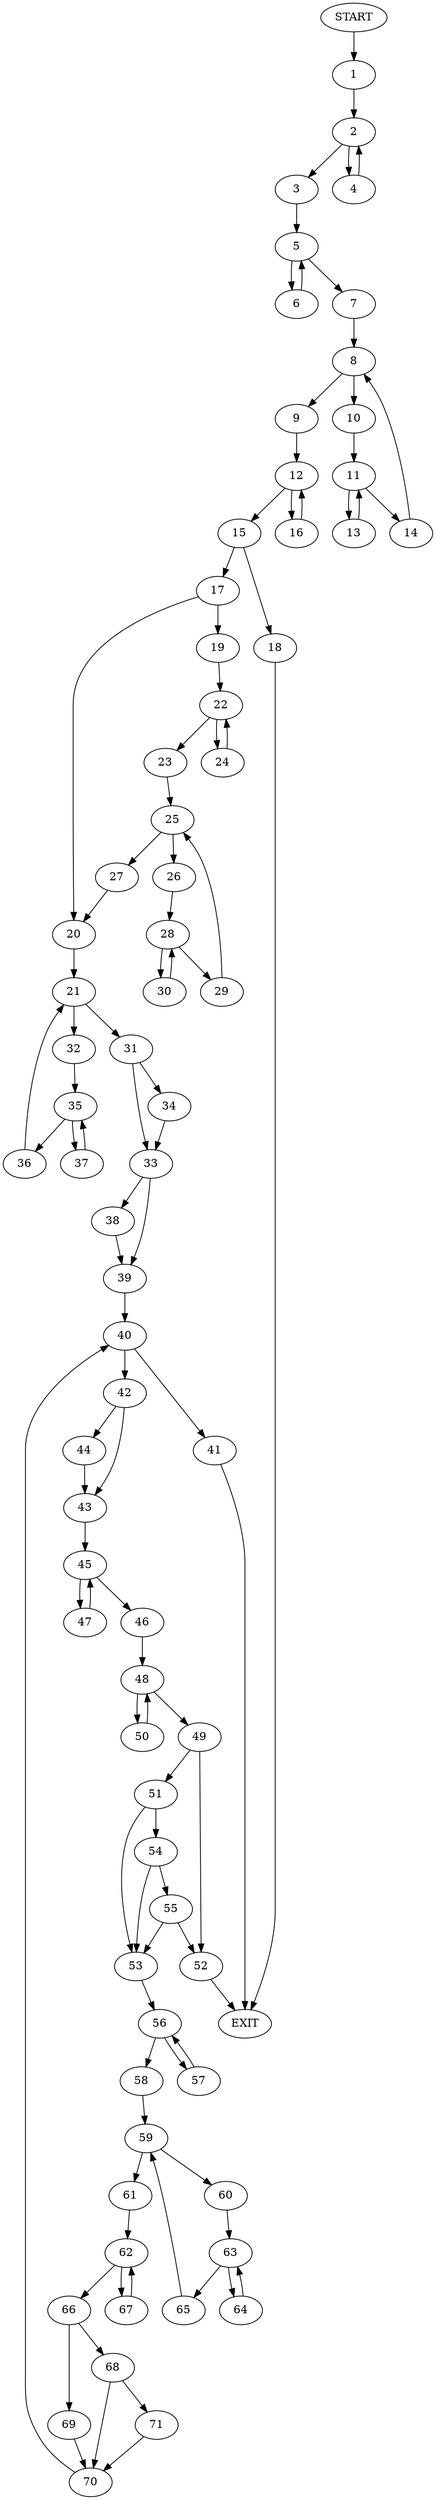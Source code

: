 digraph {
0 [label="START"]
72 [label="EXIT"]
0 -> 1
1 -> 2
2 -> 3
2 -> 4
3 -> 5
4 -> 2
5 -> 6
5 -> 7
6 -> 5
7 -> 8
8 -> 9
8 -> 10
10 -> 11
9 -> 12
11 -> 13
11 -> 14
14 -> 8
13 -> 11
12 -> 15
12 -> 16
16 -> 12
15 -> 17
15 -> 18
18 -> 72
17 -> 19
17 -> 20
20 -> 21
19 -> 22
22 -> 23
22 -> 24
24 -> 22
23 -> 25
25 -> 26
25 -> 27
27 -> 20
26 -> 28
28 -> 29
28 -> 30
29 -> 25
30 -> 28
21 -> 31
21 -> 32
31 -> 33
31 -> 34
32 -> 35
35 -> 36
35 -> 37
36 -> 21
37 -> 35
33 -> 38
33 -> 39
34 -> 33
38 -> 39
39 -> 40
40 -> 41
40 -> 42
41 -> 72
42 -> 43
42 -> 44
44 -> 43
43 -> 45
45 -> 46
45 -> 47
46 -> 48
47 -> 45
48 -> 49
48 -> 50
49 -> 51
49 -> 52
50 -> 48
52 -> 72
51 -> 53
51 -> 54
54 -> 55
54 -> 53
53 -> 56
55 -> 53
55 -> 52
56 -> 57
56 -> 58
58 -> 59
57 -> 56
59 -> 60
59 -> 61
61 -> 62
60 -> 63
63 -> 64
63 -> 65
65 -> 59
64 -> 63
62 -> 66
62 -> 67
66 -> 68
66 -> 69
67 -> 62
69 -> 70
68 -> 70
68 -> 71
70 -> 40
71 -> 70
}
